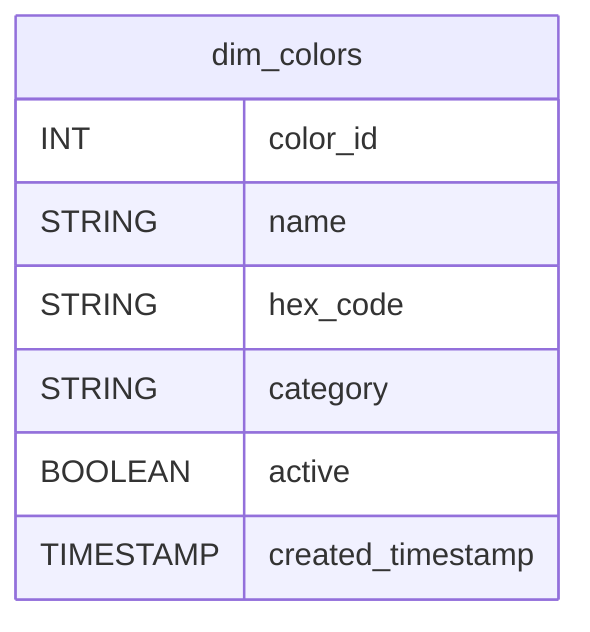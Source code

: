 erDiagram
    dim_colors {
        INT color_id
        STRING name
        STRING hex_code
        STRING category
        BOOLEAN active
        TIMESTAMP created_timestamp
    }